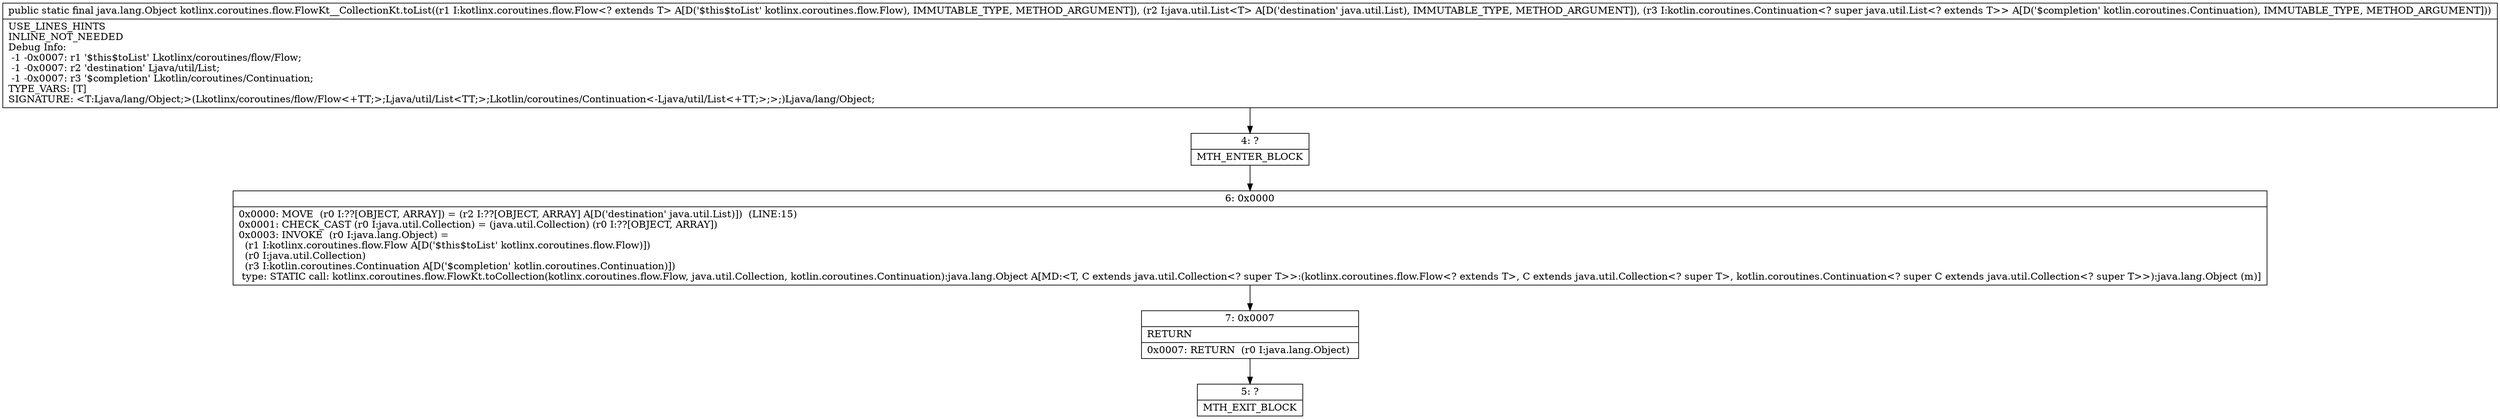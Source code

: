 digraph "CFG forkotlinx.coroutines.flow.FlowKt__CollectionKt.toList(Lkotlinx\/coroutines\/flow\/Flow;Ljava\/util\/List;Lkotlin\/coroutines\/Continuation;)Ljava\/lang\/Object;" {
Node_4 [shape=record,label="{4\:\ ?|MTH_ENTER_BLOCK\l}"];
Node_6 [shape=record,label="{6\:\ 0x0000|0x0000: MOVE  (r0 I:??[OBJECT, ARRAY]) = (r2 I:??[OBJECT, ARRAY] A[D('destination' java.util.List)])  (LINE:15)\l0x0001: CHECK_CAST (r0 I:java.util.Collection) = (java.util.Collection) (r0 I:??[OBJECT, ARRAY]) \l0x0003: INVOKE  (r0 I:java.lang.Object) = \l  (r1 I:kotlinx.coroutines.flow.Flow A[D('$this$toList' kotlinx.coroutines.flow.Flow)])\l  (r0 I:java.util.Collection)\l  (r3 I:kotlin.coroutines.Continuation A[D('$completion' kotlin.coroutines.Continuation)])\l type: STATIC call: kotlinx.coroutines.flow.FlowKt.toCollection(kotlinx.coroutines.flow.Flow, java.util.Collection, kotlin.coroutines.Continuation):java.lang.Object A[MD:\<T, C extends java.util.Collection\<? super T\>\>:(kotlinx.coroutines.flow.Flow\<? extends T\>, C extends java.util.Collection\<? super T\>, kotlin.coroutines.Continuation\<? super C extends java.util.Collection\<? super T\>\>):java.lang.Object (m)]\l}"];
Node_7 [shape=record,label="{7\:\ 0x0007|RETURN\l|0x0007: RETURN  (r0 I:java.lang.Object) \l}"];
Node_5 [shape=record,label="{5\:\ ?|MTH_EXIT_BLOCK\l}"];
MethodNode[shape=record,label="{public static final java.lang.Object kotlinx.coroutines.flow.FlowKt__CollectionKt.toList((r1 I:kotlinx.coroutines.flow.Flow\<? extends T\> A[D('$this$toList' kotlinx.coroutines.flow.Flow), IMMUTABLE_TYPE, METHOD_ARGUMENT]), (r2 I:java.util.List\<T\> A[D('destination' java.util.List), IMMUTABLE_TYPE, METHOD_ARGUMENT]), (r3 I:kotlin.coroutines.Continuation\<? super java.util.List\<? extends T\>\> A[D('$completion' kotlin.coroutines.Continuation), IMMUTABLE_TYPE, METHOD_ARGUMENT]))  | USE_LINES_HINTS\lINLINE_NOT_NEEDED\lDebug Info:\l  \-1 \-0x0007: r1 '$this$toList' Lkotlinx\/coroutines\/flow\/Flow;\l  \-1 \-0x0007: r2 'destination' Ljava\/util\/List;\l  \-1 \-0x0007: r3 '$completion' Lkotlin\/coroutines\/Continuation;\lTYPE_VARS: [T]\lSIGNATURE: \<T:Ljava\/lang\/Object;\>(Lkotlinx\/coroutines\/flow\/Flow\<+TT;\>;Ljava\/util\/List\<TT;\>;Lkotlin\/coroutines\/Continuation\<\-Ljava\/util\/List\<+TT;\>;\>;)Ljava\/lang\/Object;\l}"];
MethodNode -> Node_4;Node_4 -> Node_6;
Node_6 -> Node_7;
Node_7 -> Node_5;
}


